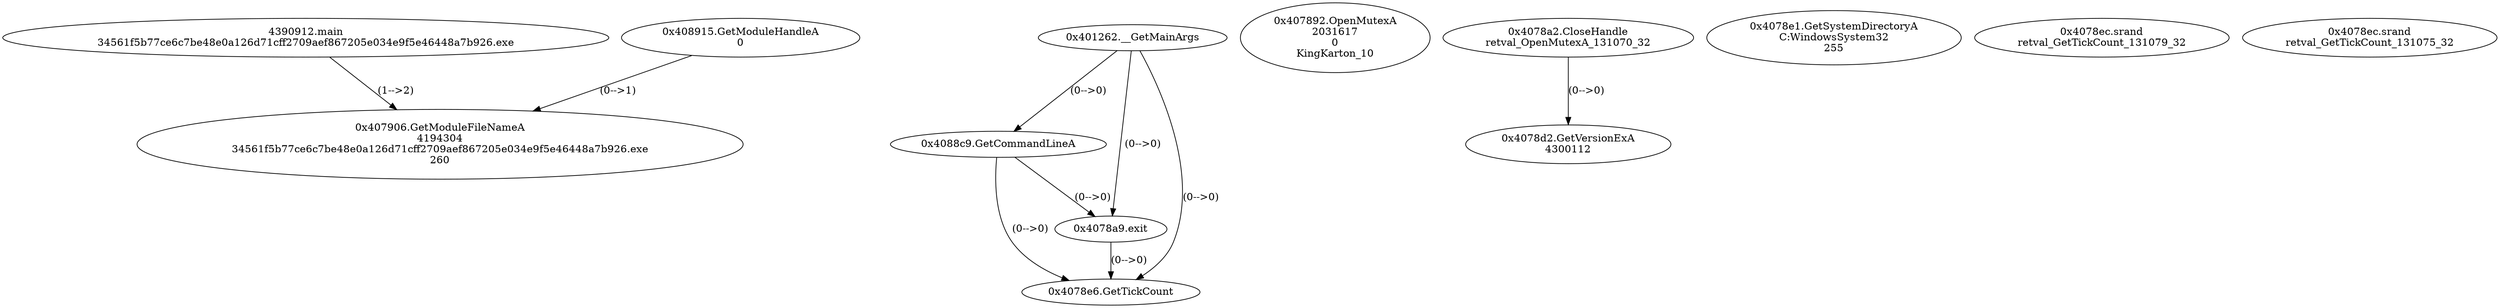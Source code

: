 // Global SCDG with merge call
digraph {
	0 [label="4390912.main
34561f5b77ce6c7be48e0a126d71cff2709aef867205e034e9f5e46448a7b926.exe"]
	1 [label="0x401262.__GetMainArgs
"]
	2 [label="0x4088c9.GetCommandLineA
"]
	1 -> 2 [label="(0-->0)"]
	3 [label="0x408915.GetModuleHandleA
0"]
	4 [label="0x407892.OpenMutexA
2031617
0
KingKarton_10"]
	5 [label="0x4078a2.CloseHandle
retval_OpenMutexA_131070_32"]
	6 [label="0x4078a9.exit
"]
	1 -> 6 [label="(0-->0)"]
	2 -> 6 [label="(0-->0)"]
	7 [label="0x4078d2.GetVersionExA
4300112"]
	5 -> 7 [label="(0-->0)"]
	8 [label="0x4078e1.GetSystemDirectoryA
C:\Windows\System32
255"]
	9 [label="0x4078e6.GetTickCount
"]
	1 -> 9 [label="(0-->0)"]
	2 -> 9 [label="(0-->0)"]
	6 -> 9 [label="(0-->0)"]
	10 [label="0x4078ec.srand
retval_GetTickCount_131079_32"]
	11 [label="0x407906.GetModuleFileNameA
4194304
34561f5b77ce6c7be48e0a126d71cff2709aef867205e034e9f5e46448a7b926.exe
260"]
	3 -> 11 [label="(0-->1)"]
	0 -> 11 [label="(1-->2)"]
	12 [label="0x4078ec.srand
retval_GetTickCount_131075_32"]
}
